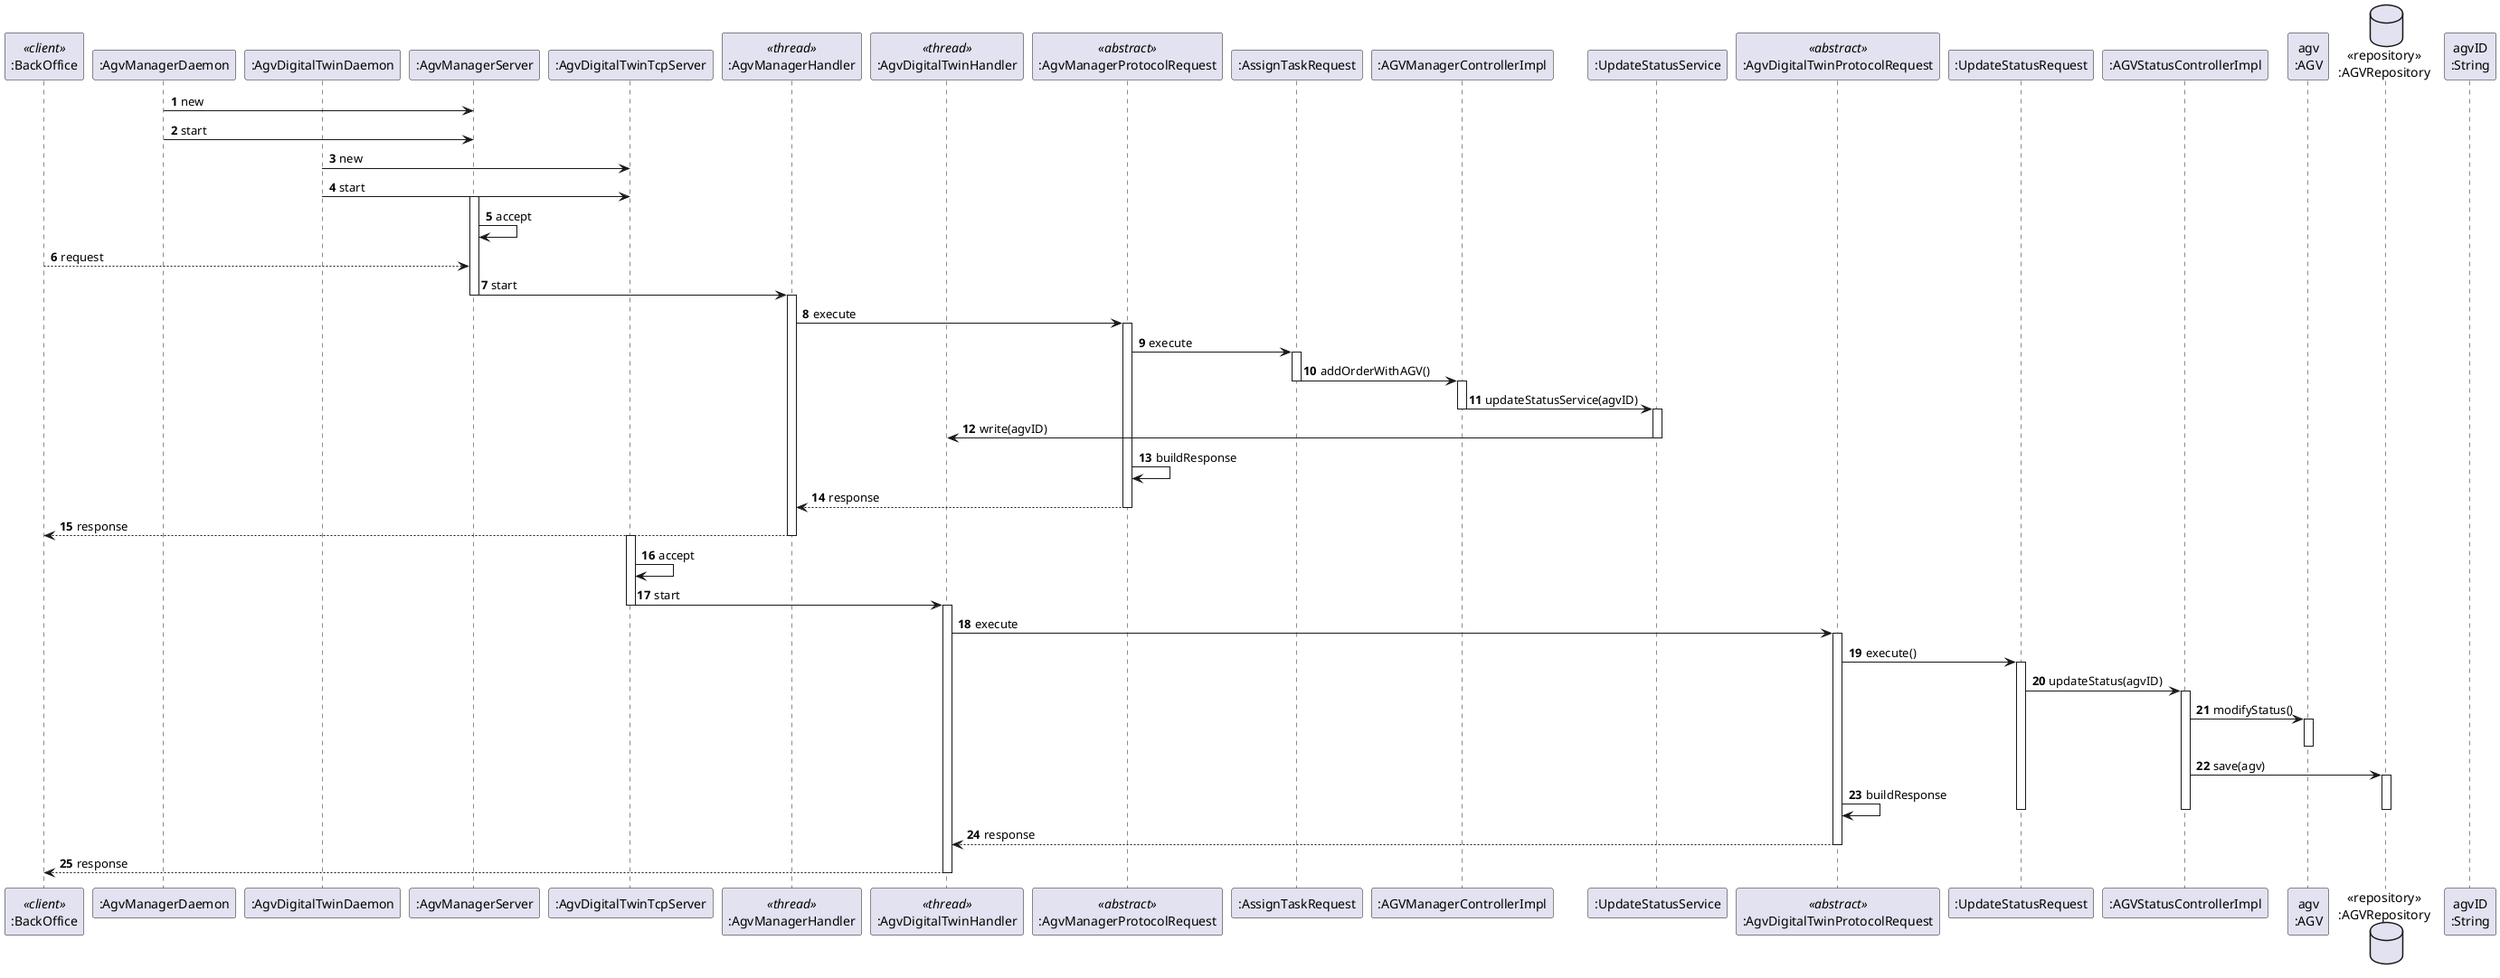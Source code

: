 @startuml
participant "//<<client>>//\n:BackOffice" as UI
participant ":AgvManagerDaemon" as AGVMANAGERDAEMON
participant ":AgvDigitalTwinDaemon" as AGVTWINDAEMON
participant ":AgvManagerServer" as AGVMANSERVER
participant ":AgvDigitalTwinTcpServer" as AGVTWINSERVER
participant "//<<thread>>//\n:AgvManagerHandler" as AGVMANAGERTHREAD
participant "//<<thread>>//\n:AgvDigitalTwinHandler" as AGVTWINTHREAD
participant "//<<abstract>>//\n:AgvManagerProtocolRequest" as AGVMANREQUEST
participant ":AssignTaskRequest" as TASKREQUEST
participant ":AGVManagerControllerImpl" as AGVCONTROLLER
participant ":UpdateStatusService" as SERVICE
participant "//<<abstract>>//\n:AgvDigitalTwinProtocolRequest" as AGVTWINREQUEST
participant ":UpdateStatusRequest" as UPDATESTATUSREQUEST
participant ":AGVStatusControllerImpl" as STATUSCONTROLLER
participant "agv\n:AGV" as AGV
database "<<repository>>\n:AGVRepository" as REPO
participant "agvID\n:String"


autonumber

AGVMANAGERDAEMON->AGVMANSERVER: new

AGVMANAGERDAEMON->AGVMANSERVER: start

AGVTWINDAEMON->AGVTWINSERVER: new

AGVTWINDAEMON->AGVTWINSERVER: start

activate AGVMANSERVER

AGVMANSERVER->AGVMANSERVER: accept

UI-->AGVMANSERVER: request

AGVMANSERVER->AGVMANAGERTHREAD:start
deactivate AGVMANSERVER
activate AGVMANAGERTHREAD

AGVMANAGERTHREAD -> AGVMANREQUEST: execute
activate AGVMANREQUEST

AGVMANREQUEST -> TASKREQUEST: execute
activate TASKREQUEST

TASKREQUEST -> AGVCONTROLLER: addOrderWithAGV()
deactivate TASKREQUEST
activate AGVCONTROLLER

AGVCONTROLLER -> SERVICE: updateStatusService(agvID)
deactivate AGVCONTROLLER
activate SERVICE

SERVICE -> AGVTWINTHREAD: write(agvID)
deactivate SERVICE

AGVMANREQUEST->AGVMANREQUEST: buildResponse

AGVMANREQUEST-->AGVMANAGERTHREAD: response
deactivate AGVMANREQUEST
AGVMANAGERTHREAD -->UI: response
deactivate AGVMANAGERTHREAD


activate AGVTWINSERVER

AGVTWINSERVER->AGVTWINSERVER: accept


AGVTWINSERVER->AGVTWINTHREAD:start
deactivate AGVTWINSERVER
activate AGVTWINTHREAD

AGVTWINTHREAD -> AGVTWINREQUEST: execute
activate AGVTWINREQUEST

AGVTWINREQUEST -> UPDATESTATUSREQUEST: execute()
activate UPDATESTATUSREQUEST

UPDATESTATUSREQUEST -> STATUSCONTROLLER: updateStatus(agvID)
activate STATUSCONTROLLER


STATUSCONTROLLER -> AGV: modifyStatus()
activate AGV

deactivate AGV
STATUSCONTROLLER -> REPO: save(agv)
activate REPO

AGVTWINREQUEST->AGVTWINREQUEST: buildResponse
deactivate REPO
deactivate STATUSCONTROLLER
deactivate UPDATESTATUSREQUEST
AGVTWINREQUEST-->AGVTWINTHREAD: response
deactivate AGVTWINREQUEST
AGVTWINTHREAD --> UI: response
deactivate AGVTWINTHREAD

@enduml
